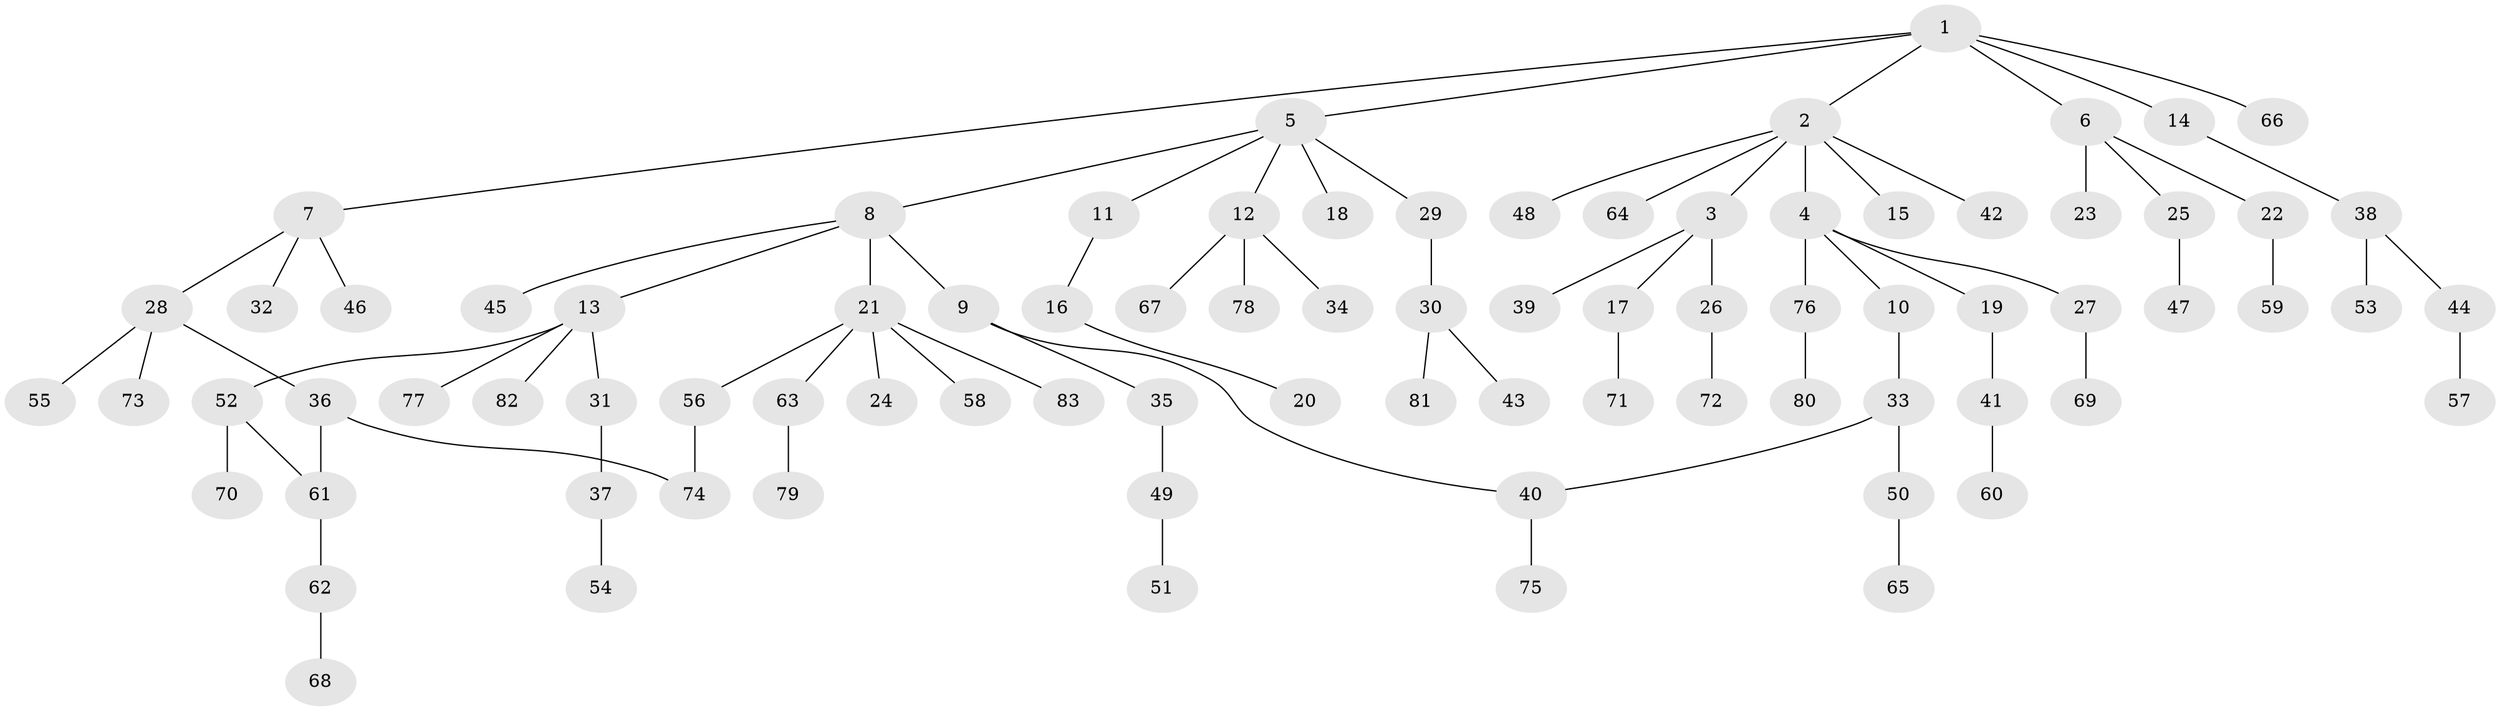 // Generated by graph-tools (version 1.1) at 2025/01/03/09/25 03:01:11]
// undirected, 83 vertices, 85 edges
graph export_dot {
graph [start="1"]
  node [color=gray90,style=filled];
  1;
  2;
  3;
  4;
  5;
  6;
  7;
  8;
  9;
  10;
  11;
  12;
  13;
  14;
  15;
  16;
  17;
  18;
  19;
  20;
  21;
  22;
  23;
  24;
  25;
  26;
  27;
  28;
  29;
  30;
  31;
  32;
  33;
  34;
  35;
  36;
  37;
  38;
  39;
  40;
  41;
  42;
  43;
  44;
  45;
  46;
  47;
  48;
  49;
  50;
  51;
  52;
  53;
  54;
  55;
  56;
  57;
  58;
  59;
  60;
  61;
  62;
  63;
  64;
  65;
  66;
  67;
  68;
  69;
  70;
  71;
  72;
  73;
  74;
  75;
  76;
  77;
  78;
  79;
  80;
  81;
  82;
  83;
  1 -- 2;
  1 -- 5;
  1 -- 6;
  1 -- 7;
  1 -- 14;
  1 -- 66;
  2 -- 3;
  2 -- 4;
  2 -- 15;
  2 -- 42;
  2 -- 48;
  2 -- 64;
  3 -- 17;
  3 -- 26;
  3 -- 39;
  4 -- 10;
  4 -- 19;
  4 -- 27;
  4 -- 76;
  5 -- 8;
  5 -- 11;
  5 -- 12;
  5 -- 18;
  5 -- 29;
  6 -- 22;
  6 -- 23;
  6 -- 25;
  7 -- 28;
  7 -- 32;
  7 -- 46;
  8 -- 9;
  8 -- 13;
  8 -- 21;
  8 -- 45;
  9 -- 35;
  9 -- 40;
  10 -- 33;
  11 -- 16;
  12 -- 34;
  12 -- 67;
  12 -- 78;
  13 -- 31;
  13 -- 52;
  13 -- 77;
  13 -- 82;
  14 -- 38;
  16 -- 20;
  17 -- 71;
  19 -- 41;
  21 -- 24;
  21 -- 56;
  21 -- 58;
  21 -- 63;
  21 -- 83;
  22 -- 59;
  25 -- 47;
  26 -- 72;
  27 -- 69;
  28 -- 36;
  28 -- 55;
  28 -- 73;
  29 -- 30;
  30 -- 43;
  30 -- 81;
  31 -- 37;
  33 -- 40;
  33 -- 50;
  35 -- 49;
  36 -- 74;
  36 -- 61;
  37 -- 54;
  38 -- 44;
  38 -- 53;
  40 -- 75;
  41 -- 60;
  44 -- 57;
  49 -- 51;
  50 -- 65;
  52 -- 61;
  52 -- 70;
  56 -- 74;
  61 -- 62;
  62 -- 68;
  63 -- 79;
  76 -- 80;
}
